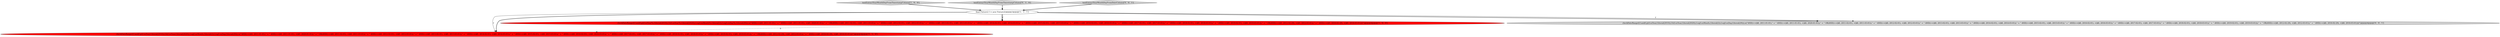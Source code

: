 digraph {
1 [style = filled, label = "testExtractYearMonthDayFromTimestampColumn['1', '0', '0']", fillcolor = lightgray, shape = diamond image = "AAA0AAABBB1BBB"];
4 [style = filled, label = "testExtractYearMonthDayFromTimestampColumn['0', '1', '0']", fillcolor = lightgray, shape = diamond image = "AAA0AAABBB2BBB"];
3 [style = filled, label = "checkDateRange(f,f.and(f.gt(f.exYear,f.literal(2010)),f.lt(f.exYear,f.literal(2020)),f.eq(f.exMonth,f.literal(2)),f.eq(f.exDay,f.literal(29))),is(\"AND(>=($9, 2011-01-01),\" + \" AND(>=($9, 2011-01-01), <($9, 2020-01-01)),\" + \" OR(AND(>=($9, 2011-02-01), <($9, 2011-03-01)),\" + \" AND(>=($9, 2012-02-01), <($9, 2012-03-01)),\" + \" AND(>=($9, 2013-02-01), <($9, 2013-03-01)),\" + \" AND(>=($9, 2014-02-01), <($9, 2014-03-01)),\" + \" AND(>=($9, 2015-02-01), <($9, 2015-03-01)),\" + \" AND(>=($9, 2016-02-01), <($9, 2016-03-01)),\" + \" AND(>=($9, 2017-02-01), <($9, 2017-03-01)),\" + \" AND(>=($9, 2018-02-01), <($9, 2018-03-01)),\" + \" AND(>=($9, 2019-02-01), <($9, 2019-03-01))),\" + \" OR(AND(>=($9, 2012-02-29), <($9, 2012-03-01)),\" + \" AND(>=($9, 2016-02-29), <($9, 2016-03-01))))\"))@@@4@@@['0', '1', '0']", fillcolor = red, shape = ellipse image = "AAA1AAABBB2BBB"];
2 [style = filled, label = "final Fixture2 f = new Fixture2()@@@3@@@['1', '1', '1']", fillcolor = white, shape = ellipse image = "AAA0AAABBB1BBB"];
0 [style = filled, label = "checkDateRange(f,f.and(f.gt(f.exYearTs,f.literal(2010)),f.lt(f.exYearTs,f.literal(2020)),f.eq(f.exMonthTs,f.literal(2)),f.eq(f.exDayTs,f.literal(29))),is(\"AND(>=($9, 2011-01-01),\" + \" AND(>=($9, 2011-01-01), <($9, 2020-01-01)),\" + \" OR(AND(>=($9, 2011-02-01), <($9, 2011-03-01)),\" + \" AND(>=($9, 2012-02-01), <($9, 2012-03-01)),\" + \" AND(>=($9, 2013-02-01), <($9, 2013-03-01)),\" + \" AND(>=($9, 2014-02-01), <($9, 2014-03-01)),\" + \" AND(>=($9, 2015-02-01), <($9, 2015-03-01)),\" + \" AND(>=($9, 2016-02-01), <($9, 2016-03-01)),\" + \" AND(>=($9, 2017-02-01), <($9, 2017-03-01)),\" + \" AND(>=($9, 2018-02-01), <($9, 2018-03-01)),\" + \" AND(>=($9, 2019-02-01), <($9, 2019-03-01))),\" + \" OR(AND(>=($9, 2012-02-29), <($9, 2012-03-01)),\" + \" AND(>=($9, 2016-02-29), <($9, 2016-03-01))))\"))@@@4@@@['1', '0', '0']", fillcolor = red, shape = ellipse image = "AAA1AAABBB1BBB"];
5 [style = filled, label = "testExtractYearMonthDayFromDateColumn['0', '0', '1']", fillcolor = lightgray, shape = diamond image = "AAA0AAABBB3BBB"];
6 [style = filled, label = "checkDateRange(f,f.and(f.gt(f.exYear,f.literal(2010)),f.lt(f.exYear,f.literal(2020)),f.eq(f.exMonth,f.literal(2)),f.eq(f.exDay,f.literal(29))),is(\"AND(>=($8, 2011-01-01),\" + \" AND(>=($8, 2011-01-01), <($8, 2020-01-01)),\" + \" OR(AND(>=($8, 2011-02-01), <($8, 2011-03-01)),\" + \" AND(>=($8, 2012-02-01), <($8, 2012-03-01)),\" + \" AND(>=($8, 2013-02-01), <($8, 2013-03-01)),\" + \" AND(>=($8, 2014-02-01), <($8, 2014-03-01)),\" + \" AND(>=($8, 2015-02-01), <($8, 2015-03-01)),\" + \" AND(>=($8, 2016-02-01), <($8, 2016-03-01)),\" + \" AND(>=($8, 2017-02-01), <($8, 2017-03-01)),\" + \" AND(>=($8, 2018-02-01), <($8, 2018-03-01)),\" + \" AND(>=($8, 2019-02-01), <($8, 2019-03-01))),\" + \" OR(AND(>=($8, 2012-02-29), <($8, 2012-03-01)),\" + \" AND(>=($8, 2016-02-29), <($8, 2016-03-01))))\"))@@@4@@@['0', '0', '1']", fillcolor = lightgray, shape = ellipse image = "AAA0AAABBB3BBB"];
5->2 [style = bold, label=""];
1->2 [style = bold, label=""];
2->0 [style = bold, label=""];
0->3 [style = dashed, label="0"];
4->2 [style = bold, label=""];
2->6 [style = bold, label=""];
2->3 [style = solid, label="f"];
2->0 [style = solid, label="f"];
2->3 [style = bold, label=""];
2->6 [style = solid, label="f"];
}
